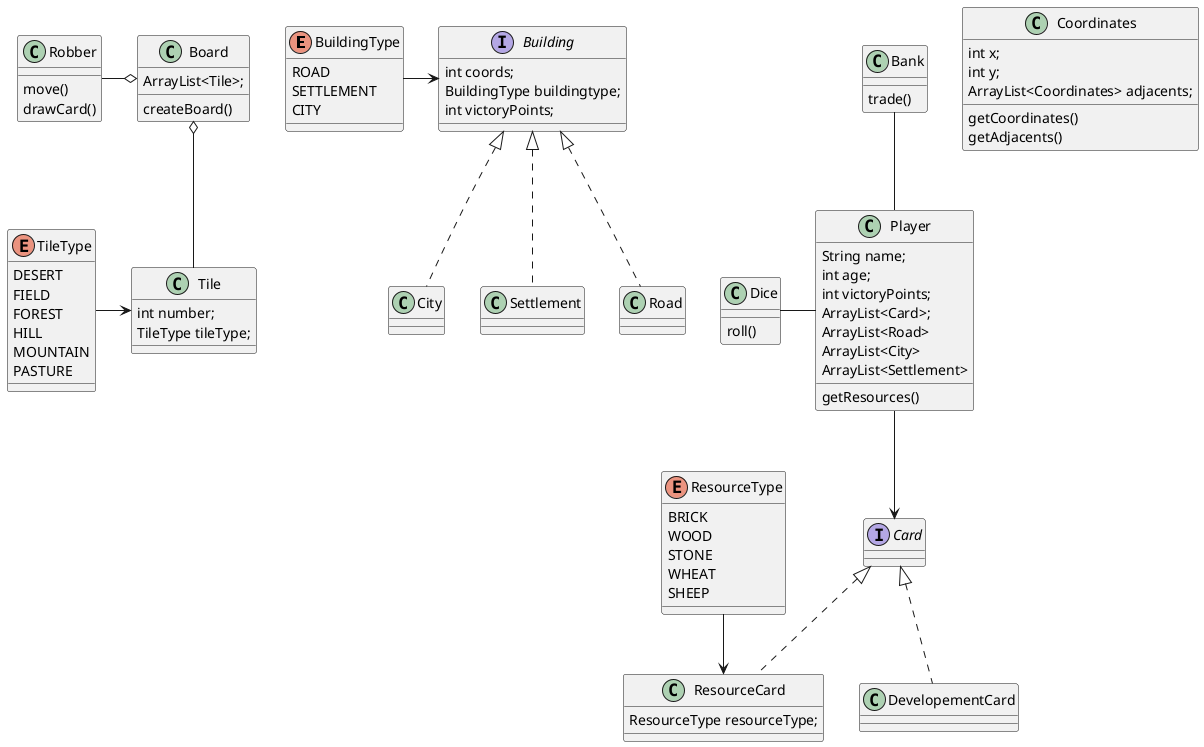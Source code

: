 @startuml



enum BuildingType {
ROAD
SETTLEMENT
CITY
}

enum TileType{
DESERT
FIELD
FOREST
HILL
MOUNTAIN
PASTURE
}

enum ResourceType{
BRICK
WOOD
STONE
WHEAT
SHEEP
}

interface Building{
int coords;
BuildingType buildingtype;
int victoryPoints;
}

class City
class Settlement
class Road


class Dice{
roll()
}


class Player{

String name;
int age;
int victoryPoints;
ArrayList<Card>;
ArrayList<Road>
ArrayList<City>
ArrayList<Settlement>
getResources()
}


class Robber{
move()
drawCard()
}




interface Card{

}


class ResourceCard{
ResourceType resourceType;
}

class DevelopementCard

class Bank{
trade()
}


class Board{

ArrayList<Tile>;

createBoard()

}

class Tile{
int number;
TileType tileType;

}

class Coordinates{
int x;
int y;
ArrayList<Coordinates> adjacents;

getCoordinates()
getAdjacents()

}



Building <|.. City
Building <|.. Settlement
Building <|.. Road

BuildingType -> Building
TileType -> Tile

Player -down-> Card
Card <|.. ResourceCard
Card <|.. DevelopementCard
ResourceType -down-> ResourceCard

Bank -down- Player
Dice - Player


Board o-- Tile
Board o-left- Robber

@enduml